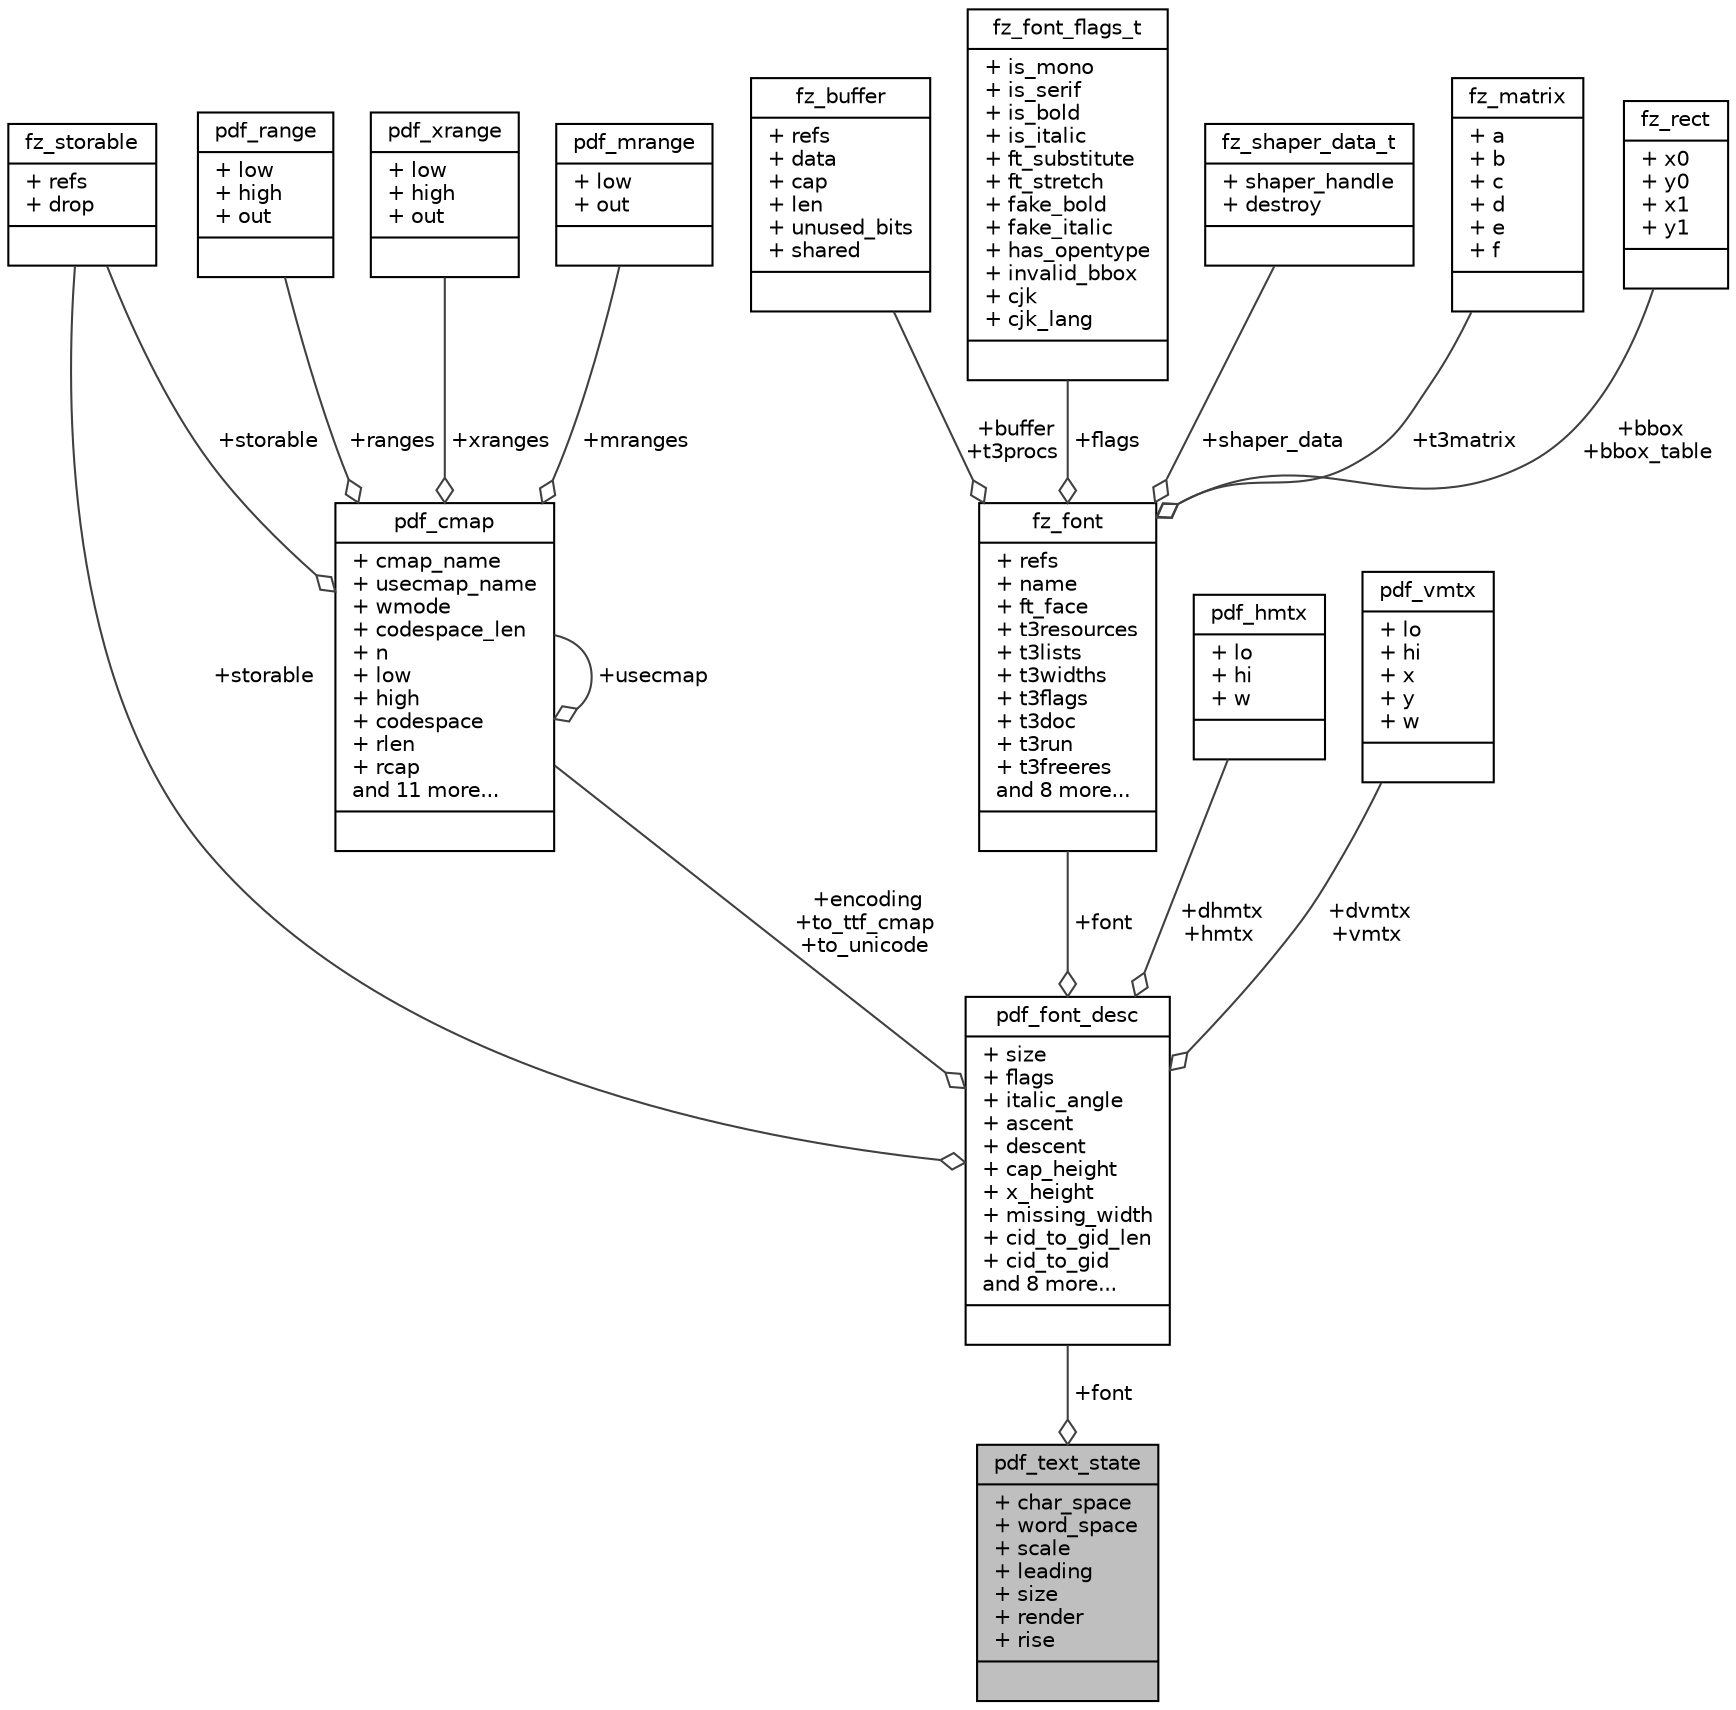 digraph "pdf_text_state"
{
 // LATEX_PDF_SIZE
  edge [fontname="Helvetica",fontsize="10",labelfontname="Helvetica",labelfontsize="10"];
  node [fontname="Helvetica",fontsize="10",shape=record];
  Node1 [label="{pdf_text_state\n|+ char_space\l+ word_space\l+ scale\l+ leading\l+ size\l+ render\l+ rise\l|}",height=0.2,width=0.4,color="black", fillcolor="grey75", style="filled", fontcolor="black",tooltip=" "];
  Node2 -> Node1 [color="grey25",fontsize="10",style="solid",label=" +font" ,arrowhead="odiamond",fontname="Helvetica"];
  Node2 [label="{pdf_font_desc\n|+ size\l+ flags\l+ italic_angle\l+ ascent\l+ descent\l+ cap_height\l+ x_height\l+ missing_width\l+ cid_to_gid_len\l+ cid_to_gid\land 8 more...\l|}",height=0.2,width=0.4,color="black", fillcolor="white", style="filled",URL="$structpdf__font__desc.html",tooltip=" "];
  Node3 -> Node2 [color="grey25",fontsize="10",style="solid",label=" +storable" ,arrowhead="odiamond",fontname="Helvetica"];
  Node3 [label="{fz_storable\n|+ refs\l+ drop\l|}",height=0.2,width=0.4,color="black", fillcolor="white", style="filled",URL="$structfz__storable.html",tooltip=" "];
  Node4 -> Node2 [color="grey25",fontsize="10",style="solid",label=" +font" ,arrowhead="odiamond",fontname="Helvetica"];
  Node4 [label="{fz_font\n|+ refs\l+ name\l+ ft_face\l+ t3resources\l+ t3lists\l+ t3widths\l+ t3flags\l+ t3doc\l+ t3run\l+ t3freeres\land 8 more...\l|}",height=0.2,width=0.4,color="black", fillcolor="white", style="filled",URL="$structfz__font.html",tooltip=" "];
  Node5 -> Node4 [color="grey25",fontsize="10",style="solid",label=" +buffer\n+t3procs" ,arrowhead="odiamond",fontname="Helvetica"];
  Node5 [label="{fz_buffer\n|+ refs\l+ data\l+ cap\l+ len\l+ unused_bits\l+ shared\l|}",height=0.2,width=0.4,color="black", fillcolor="white", style="filled",URL="$structfz__buffer.html",tooltip=" "];
  Node6 -> Node4 [color="grey25",fontsize="10",style="solid",label=" +flags" ,arrowhead="odiamond",fontname="Helvetica"];
  Node6 [label="{fz_font_flags_t\n|+ is_mono\l+ is_serif\l+ is_bold\l+ is_italic\l+ ft_substitute\l+ ft_stretch\l+ fake_bold\l+ fake_italic\l+ has_opentype\l+ invalid_bbox\l+ cjk\l+ cjk_lang\l|}",height=0.2,width=0.4,color="black", fillcolor="white", style="filled",URL="$structfz__font__flags__t.html",tooltip=" "];
  Node7 -> Node4 [color="grey25",fontsize="10",style="solid",label=" +shaper_data" ,arrowhead="odiamond",fontname="Helvetica"];
  Node7 [label="{fz_shaper_data_t\n|+ shaper_handle\l+ destroy\l|}",height=0.2,width=0.4,color="black", fillcolor="white", style="filled",URL="$structfz__shaper__data__t.html",tooltip=" "];
  Node8 -> Node4 [color="grey25",fontsize="10",style="solid",label=" +t3matrix" ,arrowhead="odiamond",fontname="Helvetica"];
  Node8 [label="{fz_matrix\n|+ a\l+ b\l+ c\l+ d\l+ e\l+ f\l|}",height=0.2,width=0.4,color="black", fillcolor="white", style="filled",URL="$structfz__matrix.html",tooltip=" "];
  Node9 -> Node4 [color="grey25",fontsize="10",style="solid",label=" +bbox\n+bbox_table" ,arrowhead="odiamond",fontname="Helvetica"];
  Node9 [label="{fz_rect\n|+ x0\l+ y0\l+ x1\l+ y1\l|}",height=0.2,width=0.4,color="black", fillcolor="white", style="filled",URL="$structfz__rect.html",tooltip=" "];
  Node10 -> Node2 [color="grey25",fontsize="10",style="solid",label=" +encoding\n+to_ttf_cmap\n+to_unicode" ,arrowhead="odiamond",fontname="Helvetica"];
  Node10 [label="{pdf_cmap\n|+ cmap_name\l+ usecmap_name\l+ wmode\l+ codespace_len\l+ n\l+ low\l+ high\l+ codespace\l+ rlen\l+ rcap\land 11 more...\l|}",height=0.2,width=0.4,color="black", fillcolor="white", style="filled",URL="$structpdf__cmap.html",tooltip=" "];
  Node3 -> Node10 [color="grey25",fontsize="10",style="solid",label=" +storable" ,arrowhead="odiamond",fontname="Helvetica"];
  Node10 -> Node10 [color="grey25",fontsize="10",style="solid",label=" +usecmap" ,arrowhead="odiamond",fontname="Helvetica"];
  Node11 -> Node10 [color="grey25",fontsize="10",style="solid",label=" +ranges" ,arrowhead="odiamond",fontname="Helvetica"];
  Node11 [label="{pdf_range\n|+ low\l+ high\l+ out\l|}",height=0.2,width=0.4,color="black", fillcolor="white", style="filled",URL="$structpdf__range.html",tooltip=" "];
  Node12 -> Node10 [color="grey25",fontsize="10",style="solid",label=" +xranges" ,arrowhead="odiamond",fontname="Helvetica"];
  Node12 [label="{pdf_xrange\n|+ low\l+ high\l+ out\l|}",height=0.2,width=0.4,color="black", fillcolor="white", style="filled",URL="$structpdf__xrange.html",tooltip=" "];
  Node13 -> Node10 [color="grey25",fontsize="10",style="solid",label=" +mranges" ,arrowhead="odiamond",fontname="Helvetica"];
  Node13 [label="{pdf_mrange\n|+ low\l+ out\l|}",height=0.2,width=0.4,color="black", fillcolor="white", style="filled",URL="$structpdf__mrange.html",tooltip=" "];
  Node14 -> Node2 [color="grey25",fontsize="10",style="solid",label=" +dhmtx\n+hmtx" ,arrowhead="odiamond",fontname="Helvetica"];
  Node14 [label="{pdf_hmtx\n|+ lo\l+ hi\l+ w\l|}",height=0.2,width=0.4,color="black", fillcolor="white", style="filled",URL="$structpdf__hmtx.html",tooltip=" "];
  Node15 -> Node2 [color="grey25",fontsize="10",style="solid",label=" +dvmtx\n+vmtx" ,arrowhead="odiamond",fontname="Helvetica"];
  Node15 [label="{pdf_vmtx\n|+ lo\l+ hi\l+ x\l+ y\l+ w\l|}",height=0.2,width=0.4,color="black", fillcolor="white", style="filled",URL="$structpdf__vmtx.html",tooltip=" "];
}
